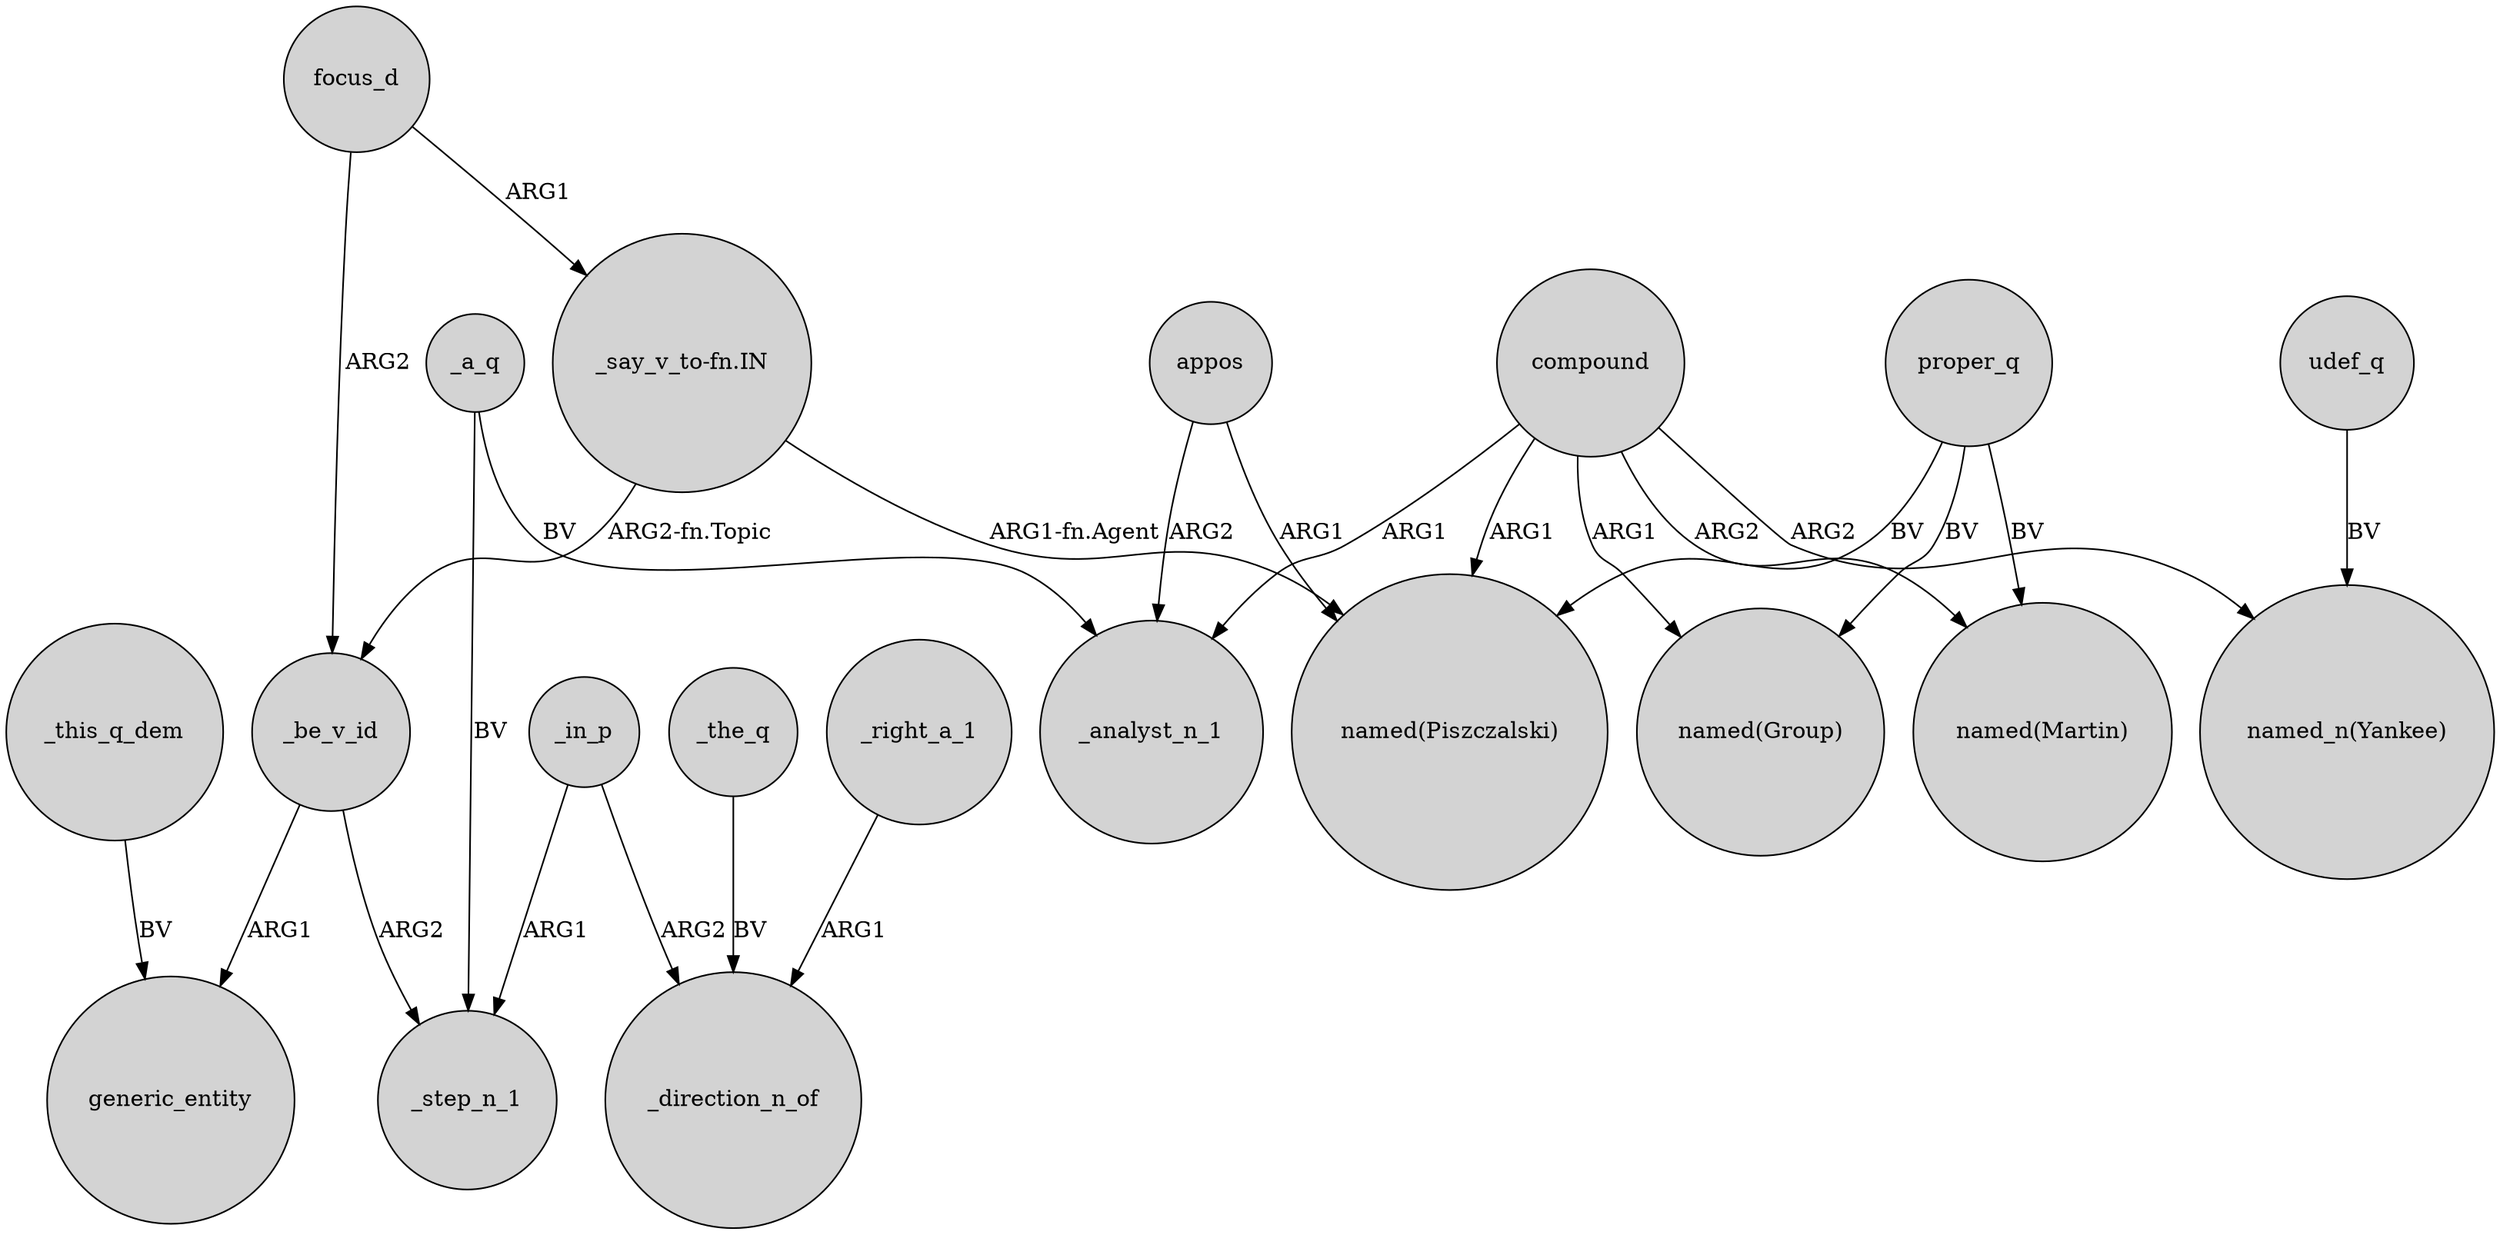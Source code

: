 digraph {
	node [shape=circle style=filled]
	focus_d -> _be_v_id [label=ARG2]
	_in_p -> _direction_n_of [label=ARG2]
	_be_v_id -> generic_entity [label=ARG1]
	_be_v_id -> _step_n_1 [label=ARG2]
	compound -> "named(Martin)" [label=ARG2]
	"_say_v_to-fn.IN" -> _be_v_id [label="ARG2-fn.Topic"]
	_a_q -> _step_n_1 [label=BV]
	compound -> "named(Group)" [label=ARG1]
	appos -> _analyst_n_1 [label=ARG2]
	compound -> "named(Piszczalski)" [label=ARG1]
	_right_a_1 -> _direction_n_of [label=ARG1]
	_this_q_dem -> generic_entity [label=BV]
	_the_q -> _direction_n_of [label=BV]
	udef_q -> "named_n(Yankee)" [label=BV]
	compound -> "named_n(Yankee)" [label=ARG2]
	proper_q -> "named(Piszczalski)" [label=BV]
	proper_q -> "named(Martin)" [label=BV]
	appos -> "named(Piszczalski)" [label=ARG1]
	_a_q -> _analyst_n_1 [label=BV]
	proper_q -> "named(Group)" [label=BV]
	_in_p -> _step_n_1 [label=ARG1]
	focus_d -> "_say_v_to-fn.IN" [label=ARG1]
	"_say_v_to-fn.IN" -> "named(Piszczalski)" [label="ARG1-fn.Agent"]
	compound -> _analyst_n_1 [label=ARG1]
}
